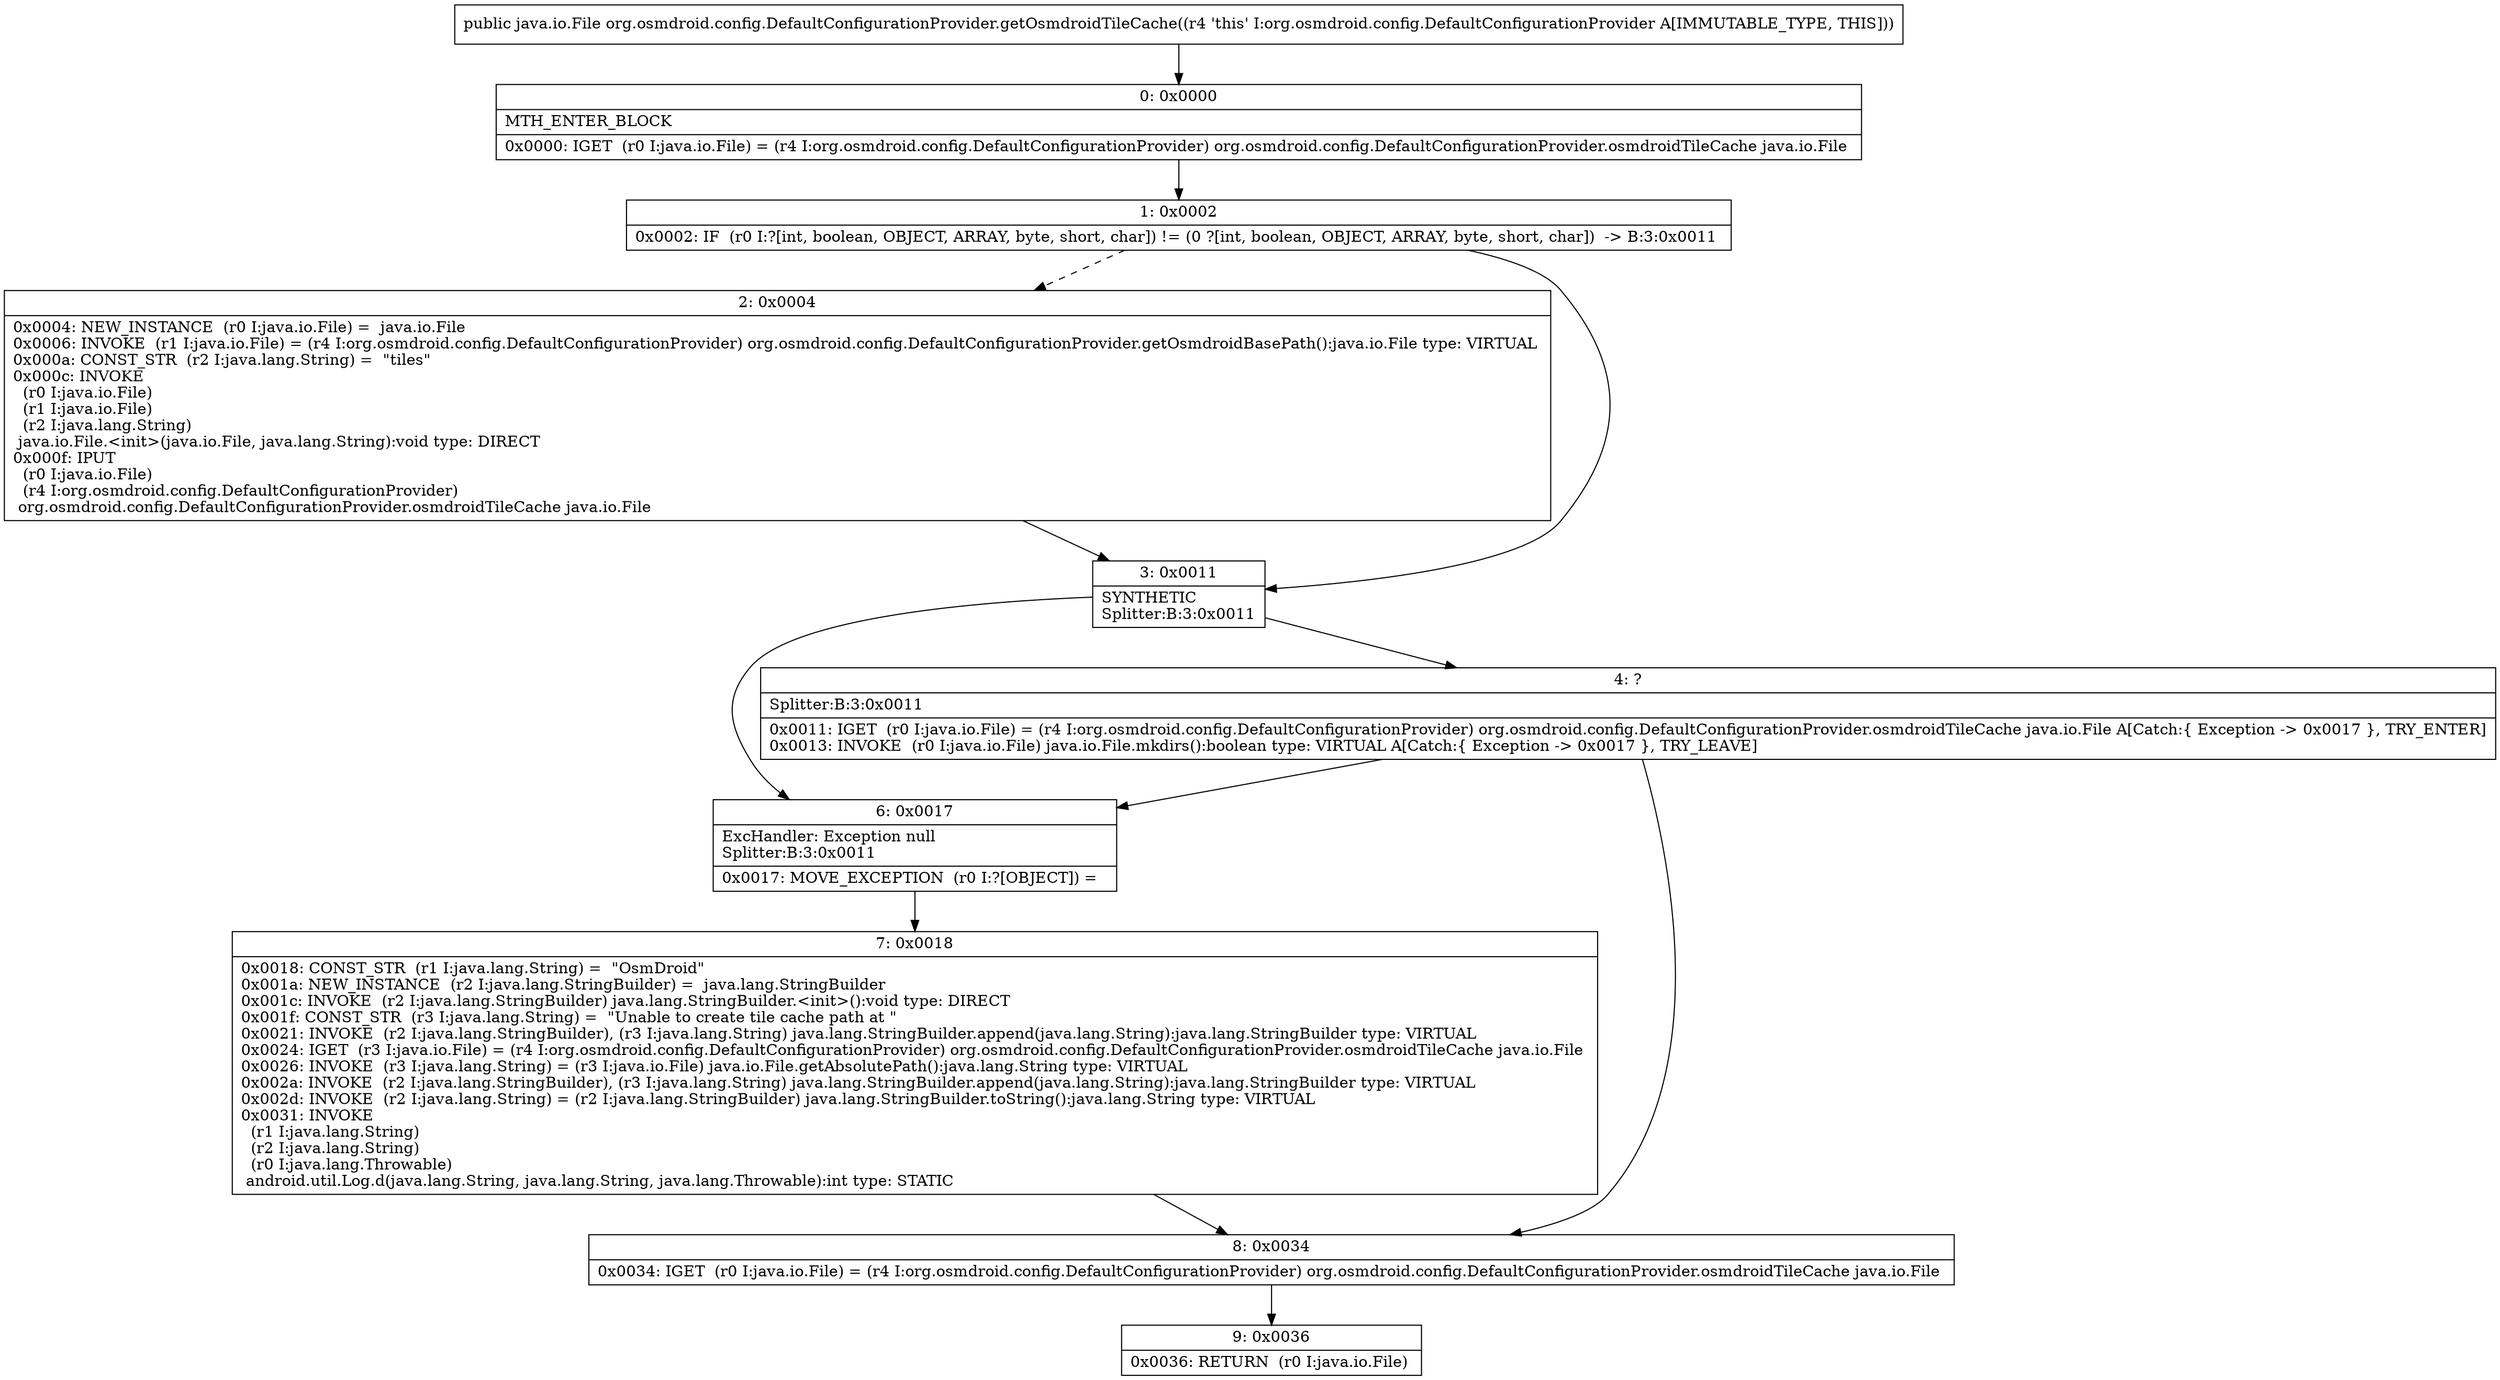 digraph "CFG fororg.osmdroid.config.DefaultConfigurationProvider.getOsmdroidTileCache()Ljava\/io\/File;" {
Node_0 [shape=record,label="{0\:\ 0x0000|MTH_ENTER_BLOCK\l|0x0000: IGET  (r0 I:java.io.File) = (r4 I:org.osmdroid.config.DefaultConfigurationProvider) org.osmdroid.config.DefaultConfigurationProvider.osmdroidTileCache java.io.File \l}"];
Node_1 [shape=record,label="{1\:\ 0x0002|0x0002: IF  (r0 I:?[int, boolean, OBJECT, ARRAY, byte, short, char]) != (0 ?[int, boolean, OBJECT, ARRAY, byte, short, char])  \-\> B:3:0x0011 \l}"];
Node_2 [shape=record,label="{2\:\ 0x0004|0x0004: NEW_INSTANCE  (r0 I:java.io.File) =  java.io.File \l0x0006: INVOKE  (r1 I:java.io.File) = (r4 I:org.osmdroid.config.DefaultConfigurationProvider) org.osmdroid.config.DefaultConfigurationProvider.getOsmdroidBasePath():java.io.File type: VIRTUAL \l0x000a: CONST_STR  (r2 I:java.lang.String) =  \"tiles\" \l0x000c: INVOKE  \l  (r0 I:java.io.File)\l  (r1 I:java.io.File)\l  (r2 I:java.lang.String)\l java.io.File.\<init\>(java.io.File, java.lang.String):void type: DIRECT \l0x000f: IPUT  \l  (r0 I:java.io.File)\l  (r4 I:org.osmdroid.config.DefaultConfigurationProvider)\l org.osmdroid.config.DefaultConfigurationProvider.osmdroidTileCache java.io.File \l}"];
Node_3 [shape=record,label="{3\:\ 0x0011|SYNTHETIC\lSplitter:B:3:0x0011\l}"];
Node_4 [shape=record,label="{4\:\ ?|Splitter:B:3:0x0011\l|0x0011: IGET  (r0 I:java.io.File) = (r4 I:org.osmdroid.config.DefaultConfigurationProvider) org.osmdroid.config.DefaultConfigurationProvider.osmdroidTileCache java.io.File A[Catch:\{ Exception \-\> 0x0017 \}, TRY_ENTER]\l0x0013: INVOKE  (r0 I:java.io.File) java.io.File.mkdirs():boolean type: VIRTUAL A[Catch:\{ Exception \-\> 0x0017 \}, TRY_LEAVE]\l}"];
Node_6 [shape=record,label="{6\:\ 0x0017|ExcHandler: Exception null\lSplitter:B:3:0x0011\l|0x0017: MOVE_EXCEPTION  (r0 I:?[OBJECT]) =  \l}"];
Node_7 [shape=record,label="{7\:\ 0x0018|0x0018: CONST_STR  (r1 I:java.lang.String) =  \"OsmDroid\" \l0x001a: NEW_INSTANCE  (r2 I:java.lang.StringBuilder) =  java.lang.StringBuilder \l0x001c: INVOKE  (r2 I:java.lang.StringBuilder) java.lang.StringBuilder.\<init\>():void type: DIRECT \l0x001f: CONST_STR  (r3 I:java.lang.String) =  \"Unable to create tile cache path at \" \l0x0021: INVOKE  (r2 I:java.lang.StringBuilder), (r3 I:java.lang.String) java.lang.StringBuilder.append(java.lang.String):java.lang.StringBuilder type: VIRTUAL \l0x0024: IGET  (r3 I:java.io.File) = (r4 I:org.osmdroid.config.DefaultConfigurationProvider) org.osmdroid.config.DefaultConfigurationProvider.osmdroidTileCache java.io.File \l0x0026: INVOKE  (r3 I:java.lang.String) = (r3 I:java.io.File) java.io.File.getAbsolutePath():java.lang.String type: VIRTUAL \l0x002a: INVOKE  (r2 I:java.lang.StringBuilder), (r3 I:java.lang.String) java.lang.StringBuilder.append(java.lang.String):java.lang.StringBuilder type: VIRTUAL \l0x002d: INVOKE  (r2 I:java.lang.String) = (r2 I:java.lang.StringBuilder) java.lang.StringBuilder.toString():java.lang.String type: VIRTUAL \l0x0031: INVOKE  \l  (r1 I:java.lang.String)\l  (r2 I:java.lang.String)\l  (r0 I:java.lang.Throwable)\l android.util.Log.d(java.lang.String, java.lang.String, java.lang.Throwable):int type: STATIC \l}"];
Node_8 [shape=record,label="{8\:\ 0x0034|0x0034: IGET  (r0 I:java.io.File) = (r4 I:org.osmdroid.config.DefaultConfigurationProvider) org.osmdroid.config.DefaultConfigurationProvider.osmdroidTileCache java.io.File \l}"];
Node_9 [shape=record,label="{9\:\ 0x0036|0x0036: RETURN  (r0 I:java.io.File) \l}"];
MethodNode[shape=record,label="{public java.io.File org.osmdroid.config.DefaultConfigurationProvider.getOsmdroidTileCache((r4 'this' I:org.osmdroid.config.DefaultConfigurationProvider A[IMMUTABLE_TYPE, THIS])) }"];
MethodNode -> Node_0;
Node_0 -> Node_1;
Node_1 -> Node_2[style=dashed];
Node_1 -> Node_3;
Node_2 -> Node_3;
Node_3 -> Node_4;
Node_3 -> Node_6;
Node_4 -> Node_6;
Node_4 -> Node_8;
Node_6 -> Node_7;
Node_7 -> Node_8;
Node_8 -> Node_9;
}

